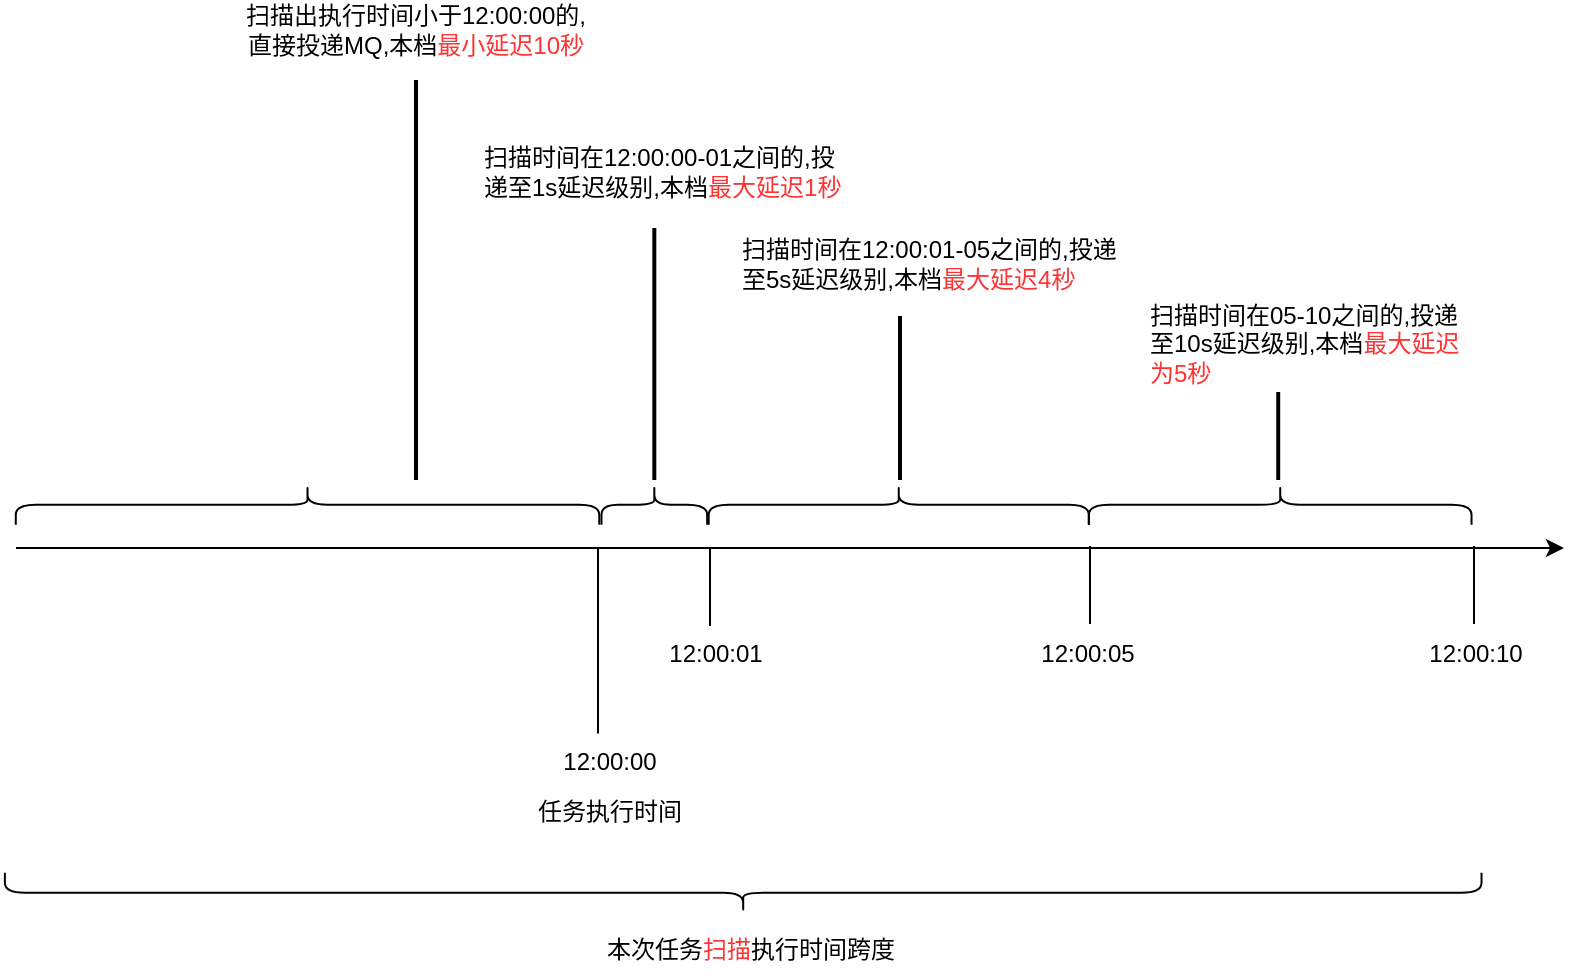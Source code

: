 <mxfile version="14.4.3" type="github">
  <diagram id="0AzZb19bsxnPVwuyEdbw" name="第 1 页">
    <mxGraphModel dx="946" dy="535" grid="0" gridSize="10" guides="1" tooltips="1" connect="1" arrows="1" fold="1" page="1" pageScale="1" pageWidth="827" pageHeight="1169" math="0" shadow="0">
      <root>
        <mxCell id="0" />
        <mxCell id="1" parent="0" />
        <mxCell id="k3NLaYfG3aFrSewNFesT-1" value="" style="endArrow=classic;html=1;" edge="1" parent="1">
          <mxGeometry width="50" height="50" relative="1" as="geometry">
            <mxPoint x="21" y="298" as="sourcePoint" />
            <mxPoint x="795" y="298" as="targetPoint" />
          </mxGeometry>
        </mxCell>
        <mxCell id="k3NLaYfG3aFrSewNFesT-2" value="" style="endArrow=none;html=1;" edge="1" parent="1">
          <mxGeometry width="50" height="50" relative="1" as="geometry">
            <mxPoint x="312" y="390.75" as="sourcePoint" />
            <mxPoint x="312" y="297.75" as="targetPoint" />
          </mxGeometry>
        </mxCell>
        <mxCell id="k3NLaYfG3aFrSewNFesT-3" value="12:00:00" style="text;html=1;strokeColor=none;fillColor=none;align=center;verticalAlign=middle;whiteSpace=wrap;rounded=0;" vertex="1" parent="1">
          <mxGeometry x="298.25" y="395" width="40" height="20" as="geometry" />
        </mxCell>
        <mxCell id="k3NLaYfG3aFrSewNFesT-4" value="" style="endArrow=none;html=1;" edge="1" parent="1">
          <mxGeometry width="50" height="50" relative="1" as="geometry">
            <mxPoint x="558" y="336" as="sourcePoint" />
            <mxPoint x="558" y="297" as="targetPoint" />
          </mxGeometry>
        </mxCell>
        <mxCell id="k3NLaYfG3aFrSewNFesT-5" value="" style="endArrow=none;html=1;" edge="1" parent="1">
          <mxGeometry width="50" height="50" relative="1" as="geometry">
            <mxPoint x="750" y="336" as="sourcePoint" />
            <mxPoint x="750" y="297" as="targetPoint" />
          </mxGeometry>
        </mxCell>
        <mxCell id="k3NLaYfG3aFrSewNFesT-6" value="12:00:05" style="text;html=1;strokeColor=none;fillColor=none;align=center;verticalAlign=middle;whiteSpace=wrap;rounded=0;" vertex="1" parent="1">
          <mxGeometry x="537" y="341" width="40" height="20" as="geometry" />
        </mxCell>
        <mxCell id="k3NLaYfG3aFrSewNFesT-7" value="12:00:10" style="text;html=1;strokeColor=none;fillColor=none;align=center;verticalAlign=middle;whiteSpace=wrap;rounded=0;" vertex="1" parent="1">
          <mxGeometry x="731" y="341" width="40" height="20" as="geometry" />
        </mxCell>
        <mxCell id="k3NLaYfG3aFrSewNFesT-8" value="任务执行时间" style="text;html=1;strokeColor=none;fillColor=none;align=center;verticalAlign=middle;whiteSpace=wrap;rounded=0;" vertex="1" parent="1">
          <mxGeometry x="275.25" y="419" width="86" height="22" as="geometry" />
        </mxCell>
        <mxCell id="k3NLaYfG3aFrSewNFesT-9" value="" style="shape=curlyBracket;whiteSpace=wrap;html=1;rounded=1;rotation=-90;" vertex="1" parent="1">
          <mxGeometry x="374.6" y="101.22" width="20" height="738.32" as="geometry" />
        </mxCell>
        <mxCell id="k3NLaYfG3aFrSewNFesT-10" value="本次任务&lt;font color=&quot;#ff3333&quot;&gt;扫描&lt;/font&gt;执行时间跨度" style="text;html=1;strokeColor=none;fillColor=none;align=center;verticalAlign=middle;whiteSpace=wrap;rounded=0;" vertex="1" parent="1">
          <mxGeometry x="312" y="488.37" width="153" height="22" as="geometry" />
        </mxCell>
        <mxCell id="k3NLaYfG3aFrSewNFesT-11" value="" style="line;strokeWidth=2;direction=south;html=1;" vertex="1" parent="1">
          <mxGeometry x="216" y="64" width="10" height="200" as="geometry" />
        </mxCell>
        <mxCell id="k3NLaYfG3aFrSewNFesT-12" value="扫描出执行时间小于12:00:00的,直接投递MQ,本档&lt;font color=&quot;#ff3333&quot;&gt;最小延迟10秒&lt;/font&gt;" style="text;html=1;strokeColor=none;fillColor=none;align=center;verticalAlign=middle;whiteSpace=wrap;rounded=0;" vertex="1" parent="1">
          <mxGeometry x="134" y="33" width="174" height="12" as="geometry" />
        </mxCell>
        <mxCell id="k3NLaYfG3aFrSewNFesT-13" value="" style="endArrow=none;html=1;" edge="1" parent="1">
          <mxGeometry width="50" height="50" relative="1" as="geometry">
            <mxPoint x="368" y="337" as="sourcePoint" />
            <mxPoint x="368" y="298" as="targetPoint" />
          </mxGeometry>
        </mxCell>
        <mxCell id="k3NLaYfG3aFrSewNFesT-14" value="12:00:01" style="text;html=1;strokeColor=none;fillColor=none;align=center;verticalAlign=middle;whiteSpace=wrap;rounded=0;" vertex="1" parent="1">
          <mxGeometry x="351.25" y="341" width="40" height="20" as="geometry" />
        </mxCell>
        <mxCell id="k3NLaYfG3aFrSewNFesT-16" value="" style="line;strokeWidth=2;direction=south;html=1;" vertex="1" parent="1">
          <mxGeometry x="335.16" y="138" width="10" height="126" as="geometry" />
        </mxCell>
        <mxCell id="k3NLaYfG3aFrSewNFesT-17" value="扫描时间在12:00:00-01之间的,投递至1s延迟级别,本档&lt;font color=&quot;#ff3333&quot;&gt;最大延迟1秒&lt;/font&gt;" style="text;html=1;strokeColor=none;fillColor=none;align=left;verticalAlign=middle;whiteSpace=wrap;rounded=0;" vertex="1" parent="1">
          <mxGeometry x="253.16" y="88" width="183.84" height="44" as="geometry" />
        </mxCell>
        <mxCell id="k3NLaYfG3aFrSewNFesT-18" value="" style="line;strokeWidth=2;direction=south;html=1;" vertex="1" parent="1">
          <mxGeometry x="458" y="182" width="10" height="82" as="geometry" />
        </mxCell>
        <mxCell id="k3NLaYfG3aFrSewNFesT-19" value="&lt;div&gt;&lt;/div&gt;扫描时间在12:00:01-05之间的,投递至5s延迟级别,本档&lt;font color=&quot;#ff3333&quot;&gt;最大延迟4秒&lt;/font&gt;" style="text;html=1;strokeColor=none;fillColor=none;align=left;verticalAlign=middle;whiteSpace=wrap;rounded=0;" vertex="1" parent="1">
          <mxGeometry x="382" y="126.76" width="195" height="58" as="geometry" />
        </mxCell>
        <mxCell id="k3NLaYfG3aFrSewNFesT-20" value="" style="line;strokeWidth=2;direction=south;html=1;" vertex="1" parent="1">
          <mxGeometry x="647.11" y="220" width="10" height="44" as="geometry" />
        </mxCell>
        <mxCell id="k3NLaYfG3aFrSewNFesT-21" value="扫描时间在05-10之间的,投递至10s延迟级别,本档&lt;font color=&quot;#ff3333&quot;&gt;最大延迟为5秒&lt;/font&gt;" style="text;html=1;strokeColor=none;fillColor=none;align=left;verticalAlign=middle;whiteSpace=wrap;rounded=0;" vertex="1" parent="1">
          <mxGeometry x="586" y="174" width="160" height="44" as="geometry" />
        </mxCell>
        <mxCell id="k3NLaYfG3aFrSewNFesT-23" value="" style="shape=curlyBracket;whiteSpace=wrap;html=1;rounded=1;rotation=90;" vertex="1" parent="1">
          <mxGeometry x="156.76" y="130.51" width="20" height="291.74" as="geometry" />
        </mxCell>
        <mxCell id="k3NLaYfG3aFrSewNFesT-24" value="" style="shape=curlyBracket;whiteSpace=wrap;html=1;rounded=1;rotation=90;" vertex="1" parent="1">
          <mxGeometry x="643.11" y="180.73" width="20" height="191.31" as="geometry" />
        </mxCell>
        <mxCell id="k3NLaYfG3aFrSewNFesT-25" value="" style="shape=curlyBracket;whiteSpace=wrap;html=1;rounded=1;rotation=90;" vertex="1" parent="1">
          <mxGeometry x="452.37" y="181.37" width="20" height="190.04" as="geometry" />
        </mxCell>
        <mxCell id="k3NLaYfG3aFrSewNFesT-26" value="" style="shape=curlyBracket;whiteSpace=wrap;html=1;rounded=1;rotation=90;" vertex="1" parent="1">
          <mxGeometry x="330.16" y="249.97" width="20" height="52.83" as="geometry" />
        </mxCell>
      </root>
    </mxGraphModel>
  </diagram>
</mxfile>
